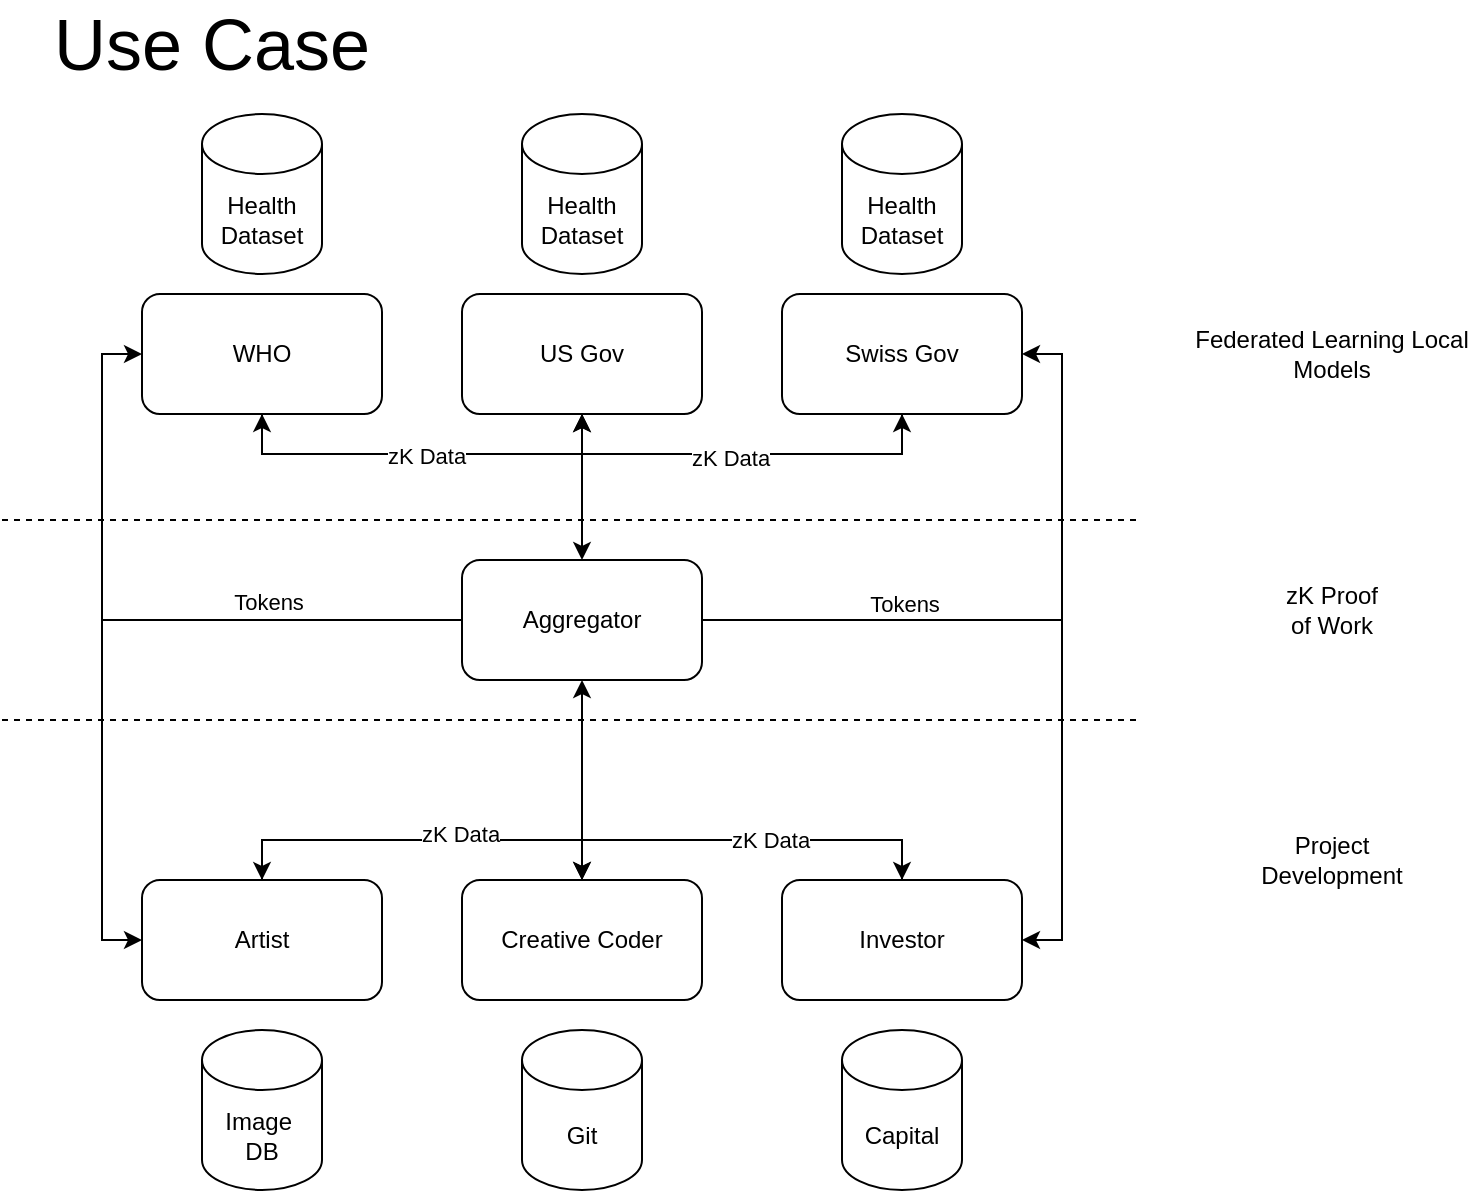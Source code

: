 <mxfile version="24.7.6">
  <diagram name="Page-1" id="TNnl34lCg-ihtbeMXzPK">
    <mxGraphModel dx="1033" dy="661" grid="1" gridSize="10" guides="1" tooltips="1" connect="1" arrows="1" fold="1" page="1" pageScale="1" pageWidth="827" pageHeight="1169" math="0" shadow="0">
      <root>
        <mxCell id="0" />
        <mxCell id="1" parent="0" />
        <mxCell id="poqtZ3HqP-JEbbXibXvg-40" style="edgeStyle=orthogonalEdgeStyle;rounded=0;orthogonalLoop=1;jettySize=auto;html=1;exitX=0.5;exitY=0;exitDx=0;exitDy=0;entryX=0.5;entryY=0;entryDx=0;entryDy=0;" edge="1" parent="1" source="poqtZ3HqP-JEbbXibXvg-1" target="poqtZ3HqP-JEbbXibXvg-10">
          <mxGeometry relative="1" as="geometry" />
        </mxCell>
        <mxCell id="poqtZ3HqP-JEbbXibXvg-41" style="edgeStyle=orthogonalEdgeStyle;rounded=0;orthogonalLoop=1;jettySize=auto;html=1;exitX=0.5;exitY=0;exitDx=0;exitDy=0;entryX=0.5;entryY=0;entryDx=0;entryDy=0;" edge="1" parent="1" source="poqtZ3HqP-JEbbXibXvg-1" target="poqtZ3HqP-JEbbXibXvg-11">
          <mxGeometry relative="1" as="geometry" />
        </mxCell>
        <mxCell id="poqtZ3HqP-JEbbXibXvg-47" style="edgeStyle=orthogonalEdgeStyle;rounded=0;orthogonalLoop=1;jettySize=auto;html=1;exitX=0.5;exitY=0;exitDx=0;exitDy=0;entryX=0.5;entryY=1;entryDx=0;entryDy=0;" edge="1" parent="1" source="poqtZ3HqP-JEbbXibXvg-1" target="poqtZ3HqP-JEbbXibXvg-35">
          <mxGeometry relative="1" as="geometry" />
        </mxCell>
        <mxCell id="poqtZ3HqP-JEbbXibXvg-1" value="Creative Coder" style="rounded=1;whiteSpace=wrap;html=1;" vertex="1" parent="1">
          <mxGeometry x="240" y="453" width="120" height="60" as="geometry" />
        </mxCell>
        <mxCell id="poqtZ3HqP-JEbbXibXvg-23" style="edgeStyle=orthogonalEdgeStyle;rounded=0;orthogonalLoop=1;jettySize=auto;html=1;exitX=0.5;exitY=1;exitDx=0;exitDy=0;entryX=0.5;entryY=1;entryDx=0;entryDy=0;" edge="1" parent="1" source="poqtZ3HqP-JEbbXibXvg-2" target="poqtZ3HqP-JEbbXibXvg-3">
          <mxGeometry relative="1" as="geometry" />
        </mxCell>
        <mxCell id="poqtZ3HqP-JEbbXibXvg-24" style="edgeStyle=orthogonalEdgeStyle;rounded=0;orthogonalLoop=1;jettySize=auto;html=1;exitX=0.5;exitY=1;exitDx=0;exitDy=0;entryX=0.5;entryY=1;entryDx=0;entryDy=0;" edge="1" parent="1" source="poqtZ3HqP-JEbbXibXvg-2" target="poqtZ3HqP-JEbbXibXvg-4">
          <mxGeometry relative="1" as="geometry" />
        </mxCell>
        <mxCell id="poqtZ3HqP-JEbbXibXvg-2" value="Swiss Gov" style="rounded=1;whiteSpace=wrap;html=1;" vertex="1" parent="1">
          <mxGeometry x="400" y="160" width="120" height="60" as="geometry" />
        </mxCell>
        <mxCell id="poqtZ3HqP-JEbbXibXvg-46" style="edgeStyle=orthogonalEdgeStyle;rounded=0;orthogonalLoop=1;jettySize=auto;html=1;exitX=0.5;exitY=1;exitDx=0;exitDy=0;" edge="1" parent="1" source="poqtZ3HqP-JEbbXibXvg-3" target="poqtZ3HqP-JEbbXibXvg-35">
          <mxGeometry relative="1" as="geometry" />
        </mxCell>
        <mxCell id="poqtZ3HqP-JEbbXibXvg-3" value="US Gov" style="rounded=1;whiteSpace=wrap;html=1;" vertex="1" parent="1">
          <mxGeometry x="240" y="160" width="120" height="60" as="geometry" />
        </mxCell>
        <mxCell id="poqtZ3HqP-JEbbXibXvg-22" style="edgeStyle=orthogonalEdgeStyle;rounded=0;orthogonalLoop=1;jettySize=auto;html=1;exitX=0.5;exitY=1;exitDx=0;exitDy=0;entryX=0.5;entryY=1;entryDx=0;entryDy=0;" edge="1" parent="1" source="poqtZ3HqP-JEbbXibXvg-4" target="poqtZ3HqP-JEbbXibXvg-3">
          <mxGeometry relative="1" as="geometry" />
        </mxCell>
        <mxCell id="poqtZ3HqP-JEbbXibXvg-25" style="edgeStyle=orthogonalEdgeStyle;rounded=0;orthogonalLoop=1;jettySize=auto;html=1;exitX=0.5;exitY=1;exitDx=0;exitDy=0;entryX=0.5;entryY=1;entryDx=0;entryDy=0;" edge="1" parent="1" source="poqtZ3HqP-JEbbXibXvg-4" target="poqtZ3HqP-JEbbXibXvg-2">
          <mxGeometry relative="1" as="geometry" />
        </mxCell>
        <mxCell id="poqtZ3HqP-JEbbXibXvg-26" value="zK Data" style="edgeLabel;html=1;align=center;verticalAlign=middle;resizable=0;points=[];" vertex="1" connectable="0" parent="poqtZ3HqP-JEbbXibXvg-25">
          <mxGeometry x="-0.433" y="-1" relative="1" as="geometry">
            <mxPoint as="offset" />
          </mxGeometry>
        </mxCell>
        <mxCell id="poqtZ3HqP-JEbbXibXvg-28" value="zK Data" style="edgeLabel;html=1;align=center;verticalAlign=middle;resizable=0;points=[];" vertex="1" connectable="0" parent="poqtZ3HqP-JEbbXibXvg-25">
          <mxGeometry x="0.411" y="-2" relative="1" as="geometry">
            <mxPoint as="offset" />
          </mxGeometry>
        </mxCell>
        <mxCell id="poqtZ3HqP-JEbbXibXvg-4" value="WHO" style="rounded=1;whiteSpace=wrap;html=1;" vertex="1" parent="1">
          <mxGeometry x="80" y="160" width="120" height="60" as="geometry" />
        </mxCell>
        <mxCell id="poqtZ3HqP-JEbbXibXvg-6" value="Health&lt;div&gt;Dataset&lt;/div&gt;" style="shape=cylinder3;whiteSpace=wrap;html=1;boundedLbl=1;backgroundOutline=1;size=15;" vertex="1" parent="1">
          <mxGeometry x="110" y="70" width="60" height="80" as="geometry" />
        </mxCell>
        <mxCell id="poqtZ3HqP-JEbbXibXvg-7" value="Health&lt;div&gt;Dataset&lt;/div&gt;" style="shape=cylinder3;whiteSpace=wrap;html=1;boundedLbl=1;backgroundOutline=1;size=15;" vertex="1" parent="1">
          <mxGeometry x="270" y="70" width="60" height="80" as="geometry" />
        </mxCell>
        <mxCell id="poqtZ3HqP-JEbbXibXvg-8" value="Health&lt;div&gt;Dataset&lt;/div&gt;" style="shape=cylinder3;whiteSpace=wrap;html=1;boundedLbl=1;backgroundOutline=1;size=15;" vertex="1" parent="1">
          <mxGeometry x="430" y="70" width="60" height="80" as="geometry" />
        </mxCell>
        <mxCell id="poqtZ3HqP-JEbbXibXvg-9" value="Git" style="shape=cylinder3;whiteSpace=wrap;html=1;boundedLbl=1;backgroundOutline=1;size=15;" vertex="1" parent="1">
          <mxGeometry x="270" y="528" width="60" height="80" as="geometry" />
        </mxCell>
        <mxCell id="poqtZ3HqP-JEbbXibXvg-39" style="edgeStyle=orthogonalEdgeStyle;rounded=0;orthogonalLoop=1;jettySize=auto;html=1;exitX=0.5;exitY=0;exitDx=0;exitDy=0;entryX=0.5;entryY=0;entryDx=0;entryDy=0;" edge="1" parent="1" source="poqtZ3HqP-JEbbXibXvg-10" target="poqtZ3HqP-JEbbXibXvg-1">
          <mxGeometry relative="1" as="geometry" />
        </mxCell>
        <mxCell id="poqtZ3HqP-JEbbXibXvg-42" value="&lt;span style=&quot;caret-color: rgba(0, 0, 0, 0); color: rgba(0, 0, 0, 0); font-family: monospace; font-size: 0px; text-align: start; background-color: rgb(251, 251, 251);&quot;&gt;%3CmxGraphModel%3E%3Croot%3E%3CmxCell%20id%3D%220%22%2F%3E%3CmxCell%20id%3D%221%22%20parent%3D%220%22%2F%3E%3CmxCell%20id%3D%222%22%20value%3D%22zK%20Data%22%20style%3D%22edgeLabel%3Bhtml%3D1%3Balign%3Dcenter%3BverticalAlign%3Dmiddle%3Bresizable%3D0%3Bpoints%3D%5B%5D%3B%22%20vertex%3D%221%22%20connectable%3D%220%22%20parent%3D%221%22%3E%3CmxGeometry%20x%3D%22222%22%20y%3D%22241%22%20as%3D%22geometry%22%2F%3E%3C%2FmxCell%3E%3C%2Froot%3E%3C%2FmxGraphModel%3E&lt;/span&gt;" style="edgeLabel;html=1;align=center;verticalAlign=middle;resizable=0;points=[];" vertex="1" connectable="0" parent="poqtZ3HqP-JEbbXibXvg-39">
          <mxGeometry x="-0.02" relative="1" as="geometry">
            <mxPoint as="offset" />
          </mxGeometry>
        </mxCell>
        <mxCell id="poqtZ3HqP-JEbbXibXvg-44" value="zK Data" style="edgeLabel;html=1;align=center;verticalAlign=middle;resizable=0;points=[];" vertex="1" connectable="0" parent="poqtZ3HqP-JEbbXibXvg-39">
          <mxGeometry x="0.19" y="3" relative="1" as="geometry">
            <mxPoint as="offset" />
          </mxGeometry>
        </mxCell>
        <mxCell id="poqtZ3HqP-JEbbXibXvg-10" value="Artist" style="rounded=1;whiteSpace=wrap;html=1;" vertex="1" parent="1">
          <mxGeometry x="80" y="453" width="120" height="60" as="geometry" />
        </mxCell>
        <mxCell id="poqtZ3HqP-JEbbXibXvg-38" style="edgeStyle=orthogonalEdgeStyle;rounded=0;orthogonalLoop=1;jettySize=auto;html=1;exitX=0.5;exitY=0;exitDx=0;exitDy=0;entryX=0.5;entryY=0;entryDx=0;entryDy=0;" edge="1" parent="1" source="poqtZ3HqP-JEbbXibXvg-11" target="poqtZ3HqP-JEbbXibXvg-1">
          <mxGeometry relative="1" as="geometry" />
        </mxCell>
        <mxCell id="poqtZ3HqP-JEbbXibXvg-43" value="zK Data" style="edgeLabel;html=1;align=center;verticalAlign=middle;resizable=0;points=[];" vertex="1" connectable="0" parent="poqtZ3HqP-JEbbXibXvg-38">
          <mxGeometry x="-0.14" relative="1" as="geometry">
            <mxPoint as="offset" />
          </mxGeometry>
        </mxCell>
        <mxCell id="poqtZ3HqP-JEbbXibXvg-11" value="Investor" style="rounded=1;whiteSpace=wrap;html=1;" vertex="1" parent="1">
          <mxGeometry x="400" y="453" width="120" height="60" as="geometry" />
        </mxCell>
        <mxCell id="poqtZ3HqP-JEbbXibXvg-17" value="&lt;font style=&quot;font-size: 36px;&quot;&gt;Use Case&lt;/font&gt;" style="text;html=1;align=center;verticalAlign=middle;whiteSpace=wrap;rounded=0;" vertex="1" parent="1">
          <mxGeometry x="30" y="20" width="170" height="30" as="geometry" />
        </mxCell>
        <mxCell id="poqtZ3HqP-JEbbXibXvg-20" value="Image&amp;nbsp;&lt;div&gt;DB&lt;/div&gt;" style="shape=cylinder3;whiteSpace=wrap;html=1;boundedLbl=1;backgroundOutline=1;size=15;" vertex="1" parent="1">
          <mxGeometry x="110" y="528" width="60" height="80" as="geometry" />
        </mxCell>
        <mxCell id="poqtZ3HqP-JEbbXibXvg-29" value="Capital" style="shape=cylinder3;whiteSpace=wrap;html=1;boundedLbl=1;backgroundOutline=1;size=15;" vertex="1" parent="1">
          <mxGeometry x="430" y="528" width="60" height="80" as="geometry" />
        </mxCell>
        <mxCell id="poqtZ3HqP-JEbbXibXvg-32" value="" style="endArrow=none;dashed=1;html=1;rounded=0;" edge="1" parent="1">
          <mxGeometry width="50" height="50" relative="1" as="geometry">
            <mxPoint x="10" y="273" as="sourcePoint" />
            <mxPoint x="580" y="273" as="targetPoint" />
          </mxGeometry>
        </mxCell>
        <mxCell id="poqtZ3HqP-JEbbXibXvg-33" value="Federated Learning Local Models" style="text;html=1;align=center;verticalAlign=middle;whiteSpace=wrap;rounded=0;" vertex="1" parent="1">
          <mxGeometry x="600" y="175" width="150" height="30" as="geometry" />
        </mxCell>
        <mxCell id="poqtZ3HqP-JEbbXibXvg-34" value="zK Proof of Work" style="text;html=1;align=center;verticalAlign=middle;whiteSpace=wrap;rounded=0;" vertex="1" parent="1">
          <mxGeometry x="645" y="303" width="60" height="30" as="geometry" />
        </mxCell>
        <mxCell id="poqtZ3HqP-JEbbXibXvg-48" style="edgeStyle=orthogonalEdgeStyle;rounded=0;orthogonalLoop=1;jettySize=auto;html=1;exitX=1;exitY=0.5;exitDx=0;exitDy=0;entryX=1;entryY=0.5;entryDx=0;entryDy=0;" edge="1" parent="1" source="poqtZ3HqP-JEbbXibXvg-35" target="poqtZ3HqP-JEbbXibXvg-11">
          <mxGeometry relative="1" as="geometry" />
        </mxCell>
        <mxCell id="poqtZ3HqP-JEbbXibXvg-49" value="Tokens" style="edgeLabel;html=1;align=center;verticalAlign=middle;resizable=0;points=[];" vertex="1" connectable="0" parent="poqtZ3HqP-JEbbXibXvg-48">
          <mxGeometry x="-0.439" y="1" relative="1" as="geometry">
            <mxPoint y="-7" as="offset" />
          </mxGeometry>
        </mxCell>
        <mxCell id="poqtZ3HqP-JEbbXibXvg-50" style="edgeStyle=orthogonalEdgeStyle;rounded=0;orthogonalLoop=1;jettySize=auto;html=1;exitX=0;exitY=0.5;exitDx=0;exitDy=0;entryX=0;entryY=0.5;entryDx=0;entryDy=0;" edge="1" parent="1" source="poqtZ3HqP-JEbbXibXvg-35" target="poqtZ3HqP-JEbbXibXvg-10">
          <mxGeometry relative="1" as="geometry" />
        </mxCell>
        <mxCell id="poqtZ3HqP-JEbbXibXvg-51" value="Tokens" style="edgeLabel;html=1;align=center;verticalAlign=middle;resizable=0;points=[];" vertex="1" connectable="0" parent="poqtZ3HqP-JEbbXibXvg-50">
          <mxGeometry x="-0.461" y="3" relative="1" as="geometry">
            <mxPoint y="-12" as="offset" />
          </mxGeometry>
        </mxCell>
        <mxCell id="poqtZ3HqP-JEbbXibXvg-52" style="edgeStyle=orthogonalEdgeStyle;rounded=0;orthogonalLoop=1;jettySize=auto;html=1;exitX=0;exitY=0.5;exitDx=0;exitDy=0;entryX=0;entryY=0.5;entryDx=0;entryDy=0;" edge="1" parent="1" source="poqtZ3HqP-JEbbXibXvg-35" target="poqtZ3HqP-JEbbXibXvg-4">
          <mxGeometry relative="1" as="geometry" />
        </mxCell>
        <mxCell id="poqtZ3HqP-JEbbXibXvg-53" style="edgeStyle=orthogonalEdgeStyle;rounded=0;orthogonalLoop=1;jettySize=auto;html=1;exitX=1;exitY=0.5;exitDx=0;exitDy=0;entryX=1;entryY=0.5;entryDx=0;entryDy=0;" edge="1" parent="1" source="poqtZ3HqP-JEbbXibXvg-35" target="poqtZ3HqP-JEbbXibXvg-2">
          <mxGeometry relative="1" as="geometry" />
        </mxCell>
        <mxCell id="poqtZ3HqP-JEbbXibXvg-35" value="Aggregator" style="rounded=1;whiteSpace=wrap;html=1;" vertex="1" parent="1">
          <mxGeometry x="240" y="293" width="120" height="60" as="geometry" />
        </mxCell>
        <mxCell id="poqtZ3HqP-JEbbXibXvg-36" value="" style="endArrow=none;dashed=1;html=1;rounded=0;" edge="1" parent="1">
          <mxGeometry width="50" height="50" relative="1" as="geometry">
            <mxPoint x="10" y="373" as="sourcePoint" />
            <mxPoint x="580" y="373" as="targetPoint" />
          </mxGeometry>
        </mxCell>
        <mxCell id="poqtZ3HqP-JEbbXibXvg-37" value="Project Development" style="text;html=1;align=center;verticalAlign=middle;whiteSpace=wrap;rounded=0;" vertex="1" parent="1">
          <mxGeometry x="645" y="428" width="60" height="30" as="geometry" />
        </mxCell>
      </root>
    </mxGraphModel>
  </diagram>
</mxfile>
